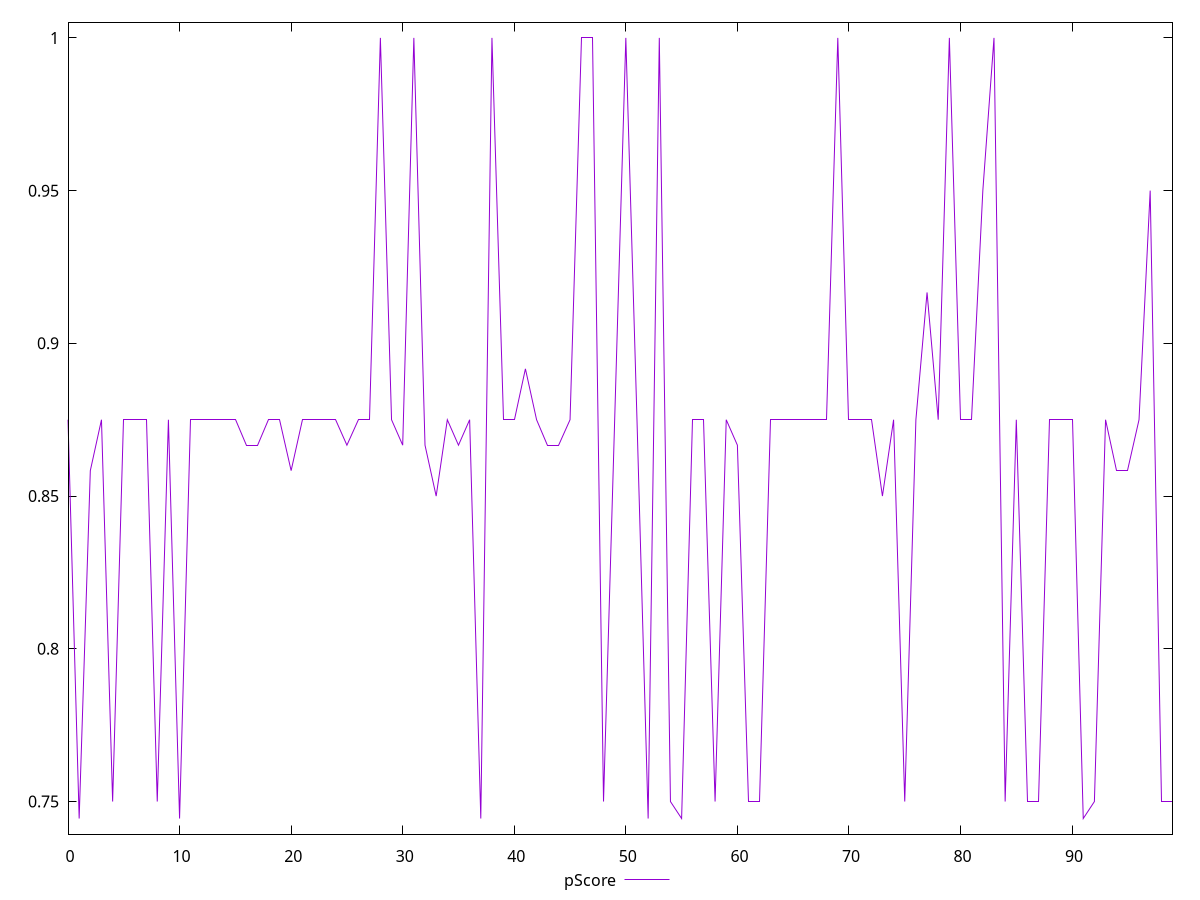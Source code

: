 reset

$pScore <<EOF
0 0.875
1 0.7444444444444445
2 0.8583333333333334
3 0.875
4 0.75
5 0.875
6 0.875
7 0.875
8 0.75
9 0.875
10 0.7444444444444445
11 0.875
12 0.875
13 0.875
14 0.875
15 0.875
16 0.8666666666666667
17 0.8666666666666667
18 0.875
19 0.875
20 0.8583333333333334
21 0.875
22 0.875
23 0.875
24 0.875
25 0.8666666666666667
26 0.875
27 0.875
28 1
29 0.875
30 0.8666666666666667
31 1
32 0.8666666666666667
33 0.85
34 0.875
35 0.8666666666666667
36 0.875
37 0.7444444444444445
38 1
39 0.875
40 0.875
41 0.8916666666666666
42 0.875
43 0.8666666666666667
44 0.8666666666666667
45 0.875
46 1
47 1
48 0.75
49 0.875
50 1
51 0.875
52 0.7444444444444445
53 1
54 0.75
55 0.7444444444444445
56 0.875
57 0.875
58 0.75
59 0.875
60 0.8666666666666667
61 0.75
62 0.75
63 0.875
64 0.875
65 0.875
66 0.875
67 0.875
68 0.875
69 1
70 0.875
71 0.875
72 0.875
73 0.85
74 0.875
75 0.75
76 0.875
77 0.9166666666666666
78 0.875
79 1
80 0.875
81 0.875
82 0.95
83 1
84 0.75
85 0.875
86 0.75
87 0.75
88 0.875
89 0.875
90 0.875
91 0.7444444444444445
92 0.75
93 0.875
94 0.8583333333333334
95 0.8583333333333334
96 0.875
97 0.95
98 0.75
99 0.75
EOF

set key outside below
set xrange [0:99]
set yrange [0.7393333333333334:1.005111111111111]
set trange [0.7393333333333334:1.005111111111111]
set terminal svg size 640, 500 enhanced background rgb 'white'
set output "report_00015_2021-02-09T16-11-33.973Z/offscreen-images/samples/pages/pScore/values.svg"

plot $pScore title "pScore" with line

reset

